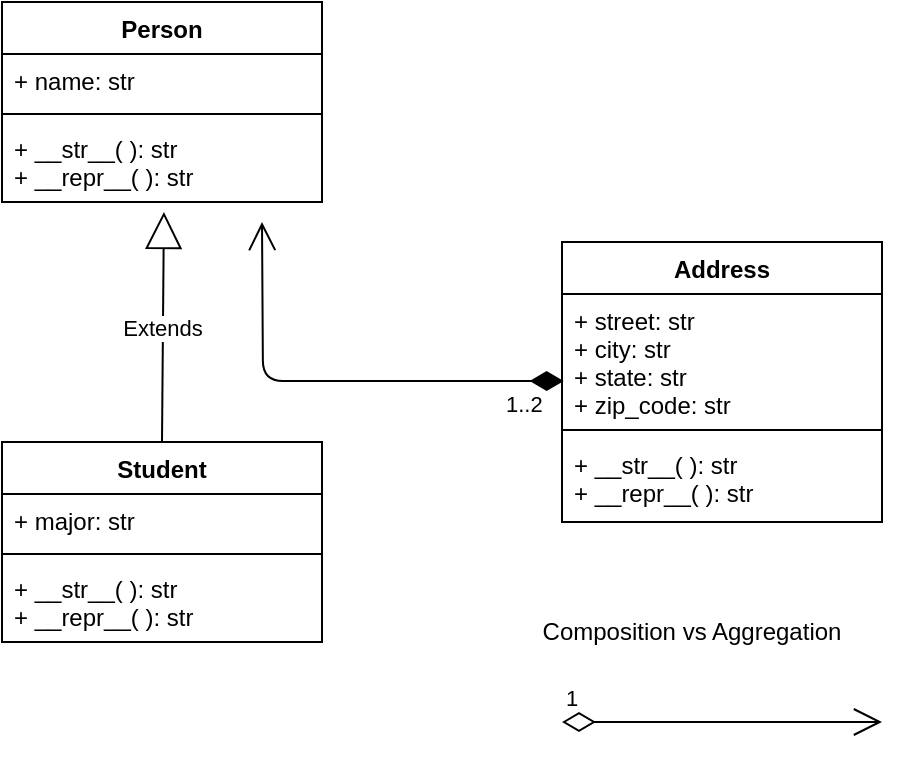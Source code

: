 <mxfile>
    <diagram id="vcQlg5bhXKPbaCPYAZRv" name="Page-1">
        <mxGraphModel dx="654" dy="733" grid="1" gridSize="10" guides="1" tooltips="1" connect="1" arrows="1" fold="1" page="1" pageScale="1" pageWidth="850" pageHeight="1100" math="0" shadow="0">
            <root>
                <mxCell id="0"/>
                <mxCell id="1" parent="0"/>
                <mxCell id="14" value="Person" style="swimlane;fontStyle=1;align=center;verticalAlign=top;childLayout=stackLayout;horizontal=1;startSize=26;horizontalStack=0;resizeParent=1;resizeParentMax=0;resizeLast=0;collapsible=1;marginBottom=0;" vertex="1" parent="1">
                    <mxGeometry x="80" y="40" width="160" height="100" as="geometry"/>
                </mxCell>
                <mxCell id="15" value="+ name: str" style="text;strokeColor=none;fillColor=none;align=left;verticalAlign=top;spacingLeft=4;spacingRight=4;overflow=hidden;rotatable=0;points=[[0,0.5],[1,0.5]];portConstraint=eastwest;" vertex="1" parent="14">
                    <mxGeometry y="26" width="160" height="26" as="geometry"/>
                </mxCell>
                <mxCell id="16" value="" style="line;strokeWidth=1;fillColor=none;align=left;verticalAlign=middle;spacingTop=-1;spacingLeft=3;spacingRight=3;rotatable=0;labelPosition=right;points=[];portConstraint=eastwest;strokeColor=inherit;" vertex="1" parent="14">
                    <mxGeometry y="52" width="160" height="8" as="geometry"/>
                </mxCell>
                <mxCell id="17" value="+ __str__( ): str&#10;+ __repr__( ): str" style="text;strokeColor=none;fillColor=none;align=left;verticalAlign=top;spacingLeft=4;spacingRight=4;overflow=hidden;rotatable=0;points=[[0,0.5],[1,0.5]];portConstraint=eastwest;" vertex="1" parent="14">
                    <mxGeometry y="60" width="160" height="40" as="geometry"/>
                </mxCell>
                <mxCell id="18" value="Student" style="swimlane;fontStyle=1;align=center;verticalAlign=top;childLayout=stackLayout;horizontal=1;startSize=26;horizontalStack=0;resizeParent=1;resizeParentMax=0;resizeLast=0;collapsible=1;marginBottom=0;" vertex="1" parent="1">
                    <mxGeometry x="80" y="260" width="160" height="100" as="geometry"/>
                </mxCell>
                <mxCell id="19" value="+ major: str" style="text;strokeColor=none;fillColor=none;align=left;verticalAlign=top;spacingLeft=4;spacingRight=4;overflow=hidden;rotatable=0;points=[[0,0.5],[1,0.5]];portConstraint=eastwest;" vertex="1" parent="18">
                    <mxGeometry y="26" width="160" height="26" as="geometry"/>
                </mxCell>
                <mxCell id="20" value="" style="line;strokeWidth=1;fillColor=none;align=left;verticalAlign=middle;spacingTop=-1;spacingLeft=3;spacingRight=3;rotatable=0;labelPosition=right;points=[];portConstraint=eastwest;strokeColor=inherit;" vertex="1" parent="18">
                    <mxGeometry y="52" width="160" height="8" as="geometry"/>
                </mxCell>
                <mxCell id="21" value="+ __str__( ): str&#10;+ __repr__( ): str" style="text;strokeColor=none;fillColor=none;align=left;verticalAlign=top;spacingLeft=4;spacingRight=4;overflow=hidden;rotatable=0;points=[[0,0.5],[1,0.5]];portConstraint=eastwest;" vertex="1" parent="18">
                    <mxGeometry y="60" width="160" height="40" as="geometry"/>
                </mxCell>
                <mxCell id="22" value="Address" style="swimlane;fontStyle=1;align=center;verticalAlign=top;childLayout=stackLayout;horizontal=1;startSize=26;horizontalStack=0;resizeParent=1;resizeParentMax=0;resizeLast=0;collapsible=1;marginBottom=0;" vertex="1" parent="1">
                    <mxGeometry x="360" y="160" width="160" height="140" as="geometry"/>
                </mxCell>
                <mxCell id="23" value="+ street: str&#10;+ city: str&#10;+ state: str&#10;+ zip_code: str" style="text;strokeColor=none;fillColor=none;align=left;verticalAlign=top;spacingLeft=4;spacingRight=4;overflow=hidden;rotatable=0;points=[[0,0.5],[1,0.5]];portConstraint=eastwest;" vertex="1" parent="22">
                    <mxGeometry y="26" width="160" height="64" as="geometry"/>
                </mxCell>
                <mxCell id="24" value="" style="line;strokeWidth=1;fillColor=none;align=left;verticalAlign=middle;spacingTop=-1;spacingLeft=3;spacingRight=3;rotatable=0;labelPosition=right;points=[];portConstraint=eastwest;strokeColor=inherit;" vertex="1" parent="22">
                    <mxGeometry y="90" width="160" height="8" as="geometry"/>
                </mxCell>
                <mxCell id="25" value="+ __str__( ): str&#10;+ __repr__( ): str" style="text;strokeColor=none;fillColor=none;align=left;verticalAlign=top;spacingLeft=4;spacingRight=4;overflow=hidden;rotatable=0;points=[[0,0.5],[1,0.5]];portConstraint=eastwest;" vertex="1" parent="22">
                    <mxGeometry y="98" width="160" height="42" as="geometry"/>
                </mxCell>
                <mxCell id="27" value="Extends" style="endArrow=block;endSize=16;endFill=0;html=1;exitX=0.5;exitY=0;exitDx=0;exitDy=0;entryX=0.506;entryY=1.124;entryDx=0;entryDy=0;entryPerimeter=0;" edge="1" parent="1">
                    <mxGeometry width="160" relative="1" as="geometry">
                        <mxPoint x="160" y="260" as="sourcePoint"/>
                        <mxPoint x="160.96" y="144.96" as="targetPoint"/>
                    </mxGeometry>
                </mxCell>
                <mxCell id="28" value="1..2" style="endArrow=open;html=1;endSize=12;startArrow=diamondThin;startSize=14;startFill=1;edgeStyle=orthogonalEdgeStyle;align=left;verticalAlign=bottom;exitX=0.005;exitY=0.68;exitDx=0;exitDy=0;exitPerimeter=0;" edge="1" parent="1" source="23">
                    <mxGeometry x="-0.733" y="20" relative="1" as="geometry">
                        <mxPoint x="310" y="130" as="sourcePoint"/>
                        <mxPoint x="210" y="150" as="targetPoint"/>
                        <mxPoint as="offset"/>
                    </mxGeometry>
                </mxCell>
                <mxCell id="30" value="Composition vs Aggregation" style="text;html=1;strokeColor=none;fillColor=none;align=center;verticalAlign=middle;whiteSpace=wrap;rounded=0;" vertex="1" parent="1">
                    <mxGeometry x="330" y="340" width="190" height="30" as="geometry"/>
                </mxCell>
                <mxCell id="32" value="1" style="endArrow=open;html=1;endSize=12;startArrow=diamondThin;startSize=14;startFill=0;edgeStyle=orthogonalEdgeStyle;align=left;verticalAlign=bottom;" edge="1" parent="1">
                    <mxGeometry x="-1" y="3" relative="1" as="geometry">
                        <mxPoint x="360" y="400" as="sourcePoint"/>
                        <mxPoint x="520" y="400" as="targetPoint"/>
                    </mxGeometry>
                </mxCell>
            </root>
        </mxGraphModel>
    </diagram>
</mxfile>
